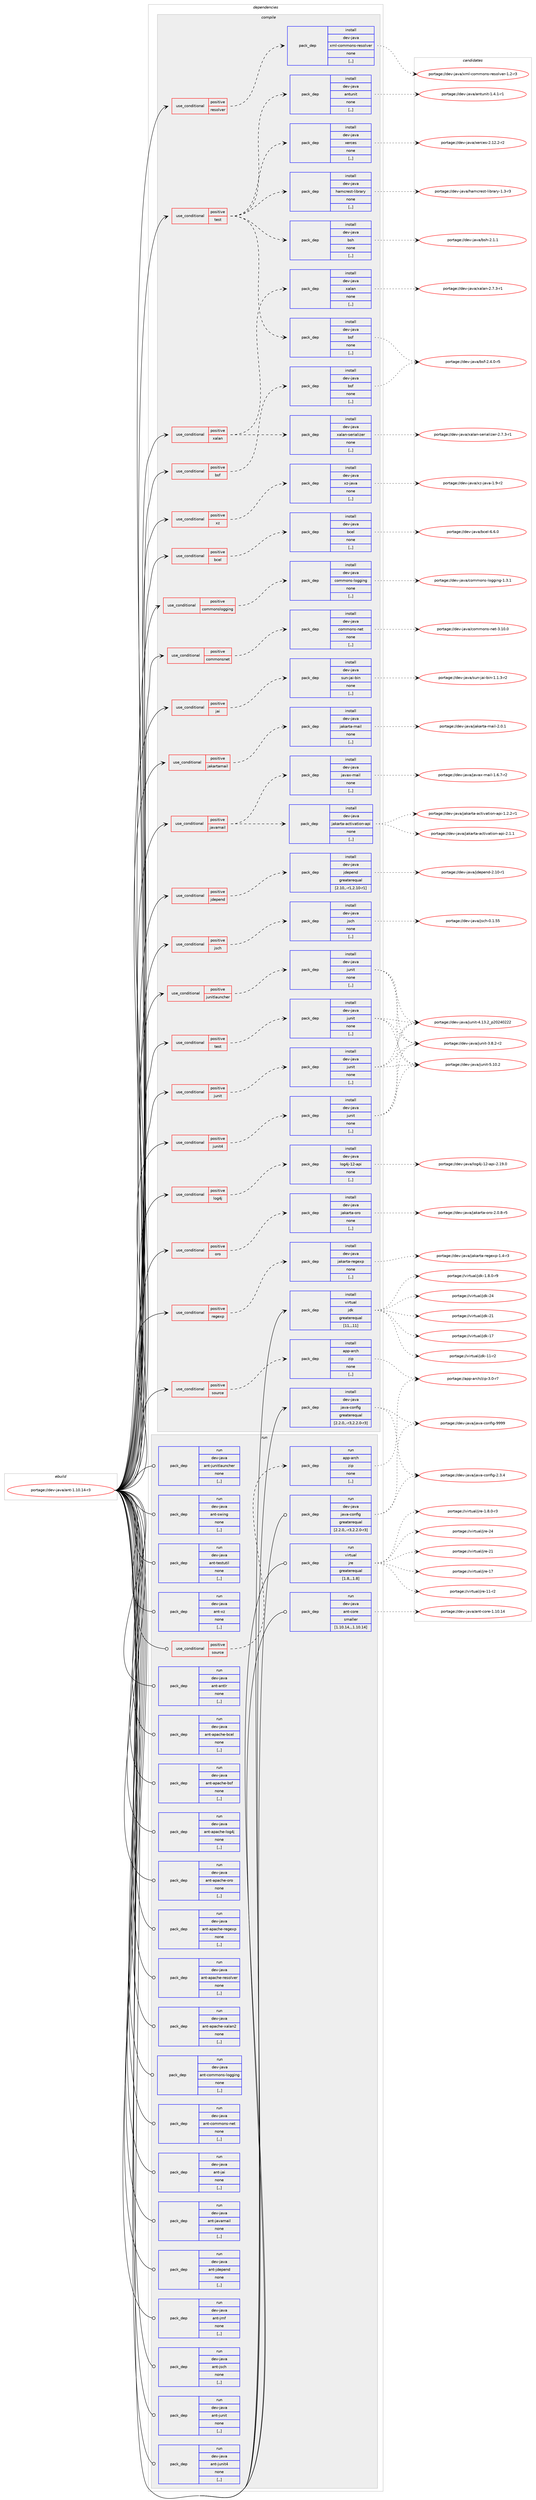 digraph prolog {

# *************
# Graph options
# *************

newrank=true;
concentrate=true;
compound=true;
graph [rankdir=LR,fontname=Helvetica,fontsize=10,ranksep=1.5];#, ranksep=2.5, nodesep=0.2];
edge  [arrowhead=vee];
node  [fontname=Helvetica,fontsize=10];

# **********
# The ebuild
# **********

subgraph cluster_leftcol {
color=gray;
label=<<i>ebuild</i>>;
id [label="portage://dev-java/ant-1.10.14-r3", color=red, width=4, href="../dev-java/ant-1.10.14-r3.svg"];
}

# ****************
# The dependencies
# ****************

subgraph cluster_midcol {
color=gray;
label=<<i>dependencies</i>>;
subgraph cluster_compile {
fillcolor="#eeeeee";
style=filled;
label=<<i>compile</i>>;
subgraph cond21406 {
dependency92514 [label=<<TABLE BORDER="0" CELLBORDER="1" CELLSPACING="0" CELLPADDING="4"><TR><TD ROWSPAN="3" CELLPADDING="10">use_conditional</TD></TR><TR><TD>positive</TD></TR><TR><TD>bcel</TD></TR></TABLE>>, shape=none, color=red];
subgraph pack70053 {
dependency92515 [label=<<TABLE BORDER="0" CELLBORDER="1" CELLSPACING="0" CELLPADDING="4" WIDTH="220"><TR><TD ROWSPAN="6" CELLPADDING="30">pack_dep</TD></TR><TR><TD WIDTH="110">install</TD></TR><TR><TD>dev-java</TD></TR><TR><TD>bcel</TD></TR><TR><TD>none</TD></TR><TR><TD>[,,]</TD></TR></TABLE>>, shape=none, color=blue];
}
dependency92514:e -> dependency92515:w [weight=20,style="dashed",arrowhead="vee"];
}
id:e -> dependency92514:w [weight=20,style="solid",arrowhead="vee"];
subgraph cond21407 {
dependency92516 [label=<<TABLE BORDER="0" CELLBORDER="1" CELLSPACING="0" CELLPADDING="4"><TR><TD ROWSPAN="3" CELLPADDING="10">use_conditional</TD></TR><TR><TD>positive</TD></TR><TR><TD>bsf</TD></TR></TABLE>>, shape=none, color=red];
subgraph pack70054 {
dependency92517 [label=<<TABLE BORDER="0" CELLBORDER="1" CELLSPACING="0" CELLPADDING="4" WIDTH="220"><TR><TD ROWSPAN="6" CELLPADDING="30">pack_dep</TD></TR><TR><TD WIDTH="110">install</TD></TR><TR><TD>dev-java</TD></TR><TR><TD>bsf</TD></TR><TR><TD>none</TD></TR><TR><TD>[,,]</TD></TR></TABLE>>, shape=none, color=blue];
}
dependency92516:e -> dependency92517:w [weight=20,style="dashed",arrowhead="vee"];
}
id:e -> dependency92516:w [weight=20,style="solid",arrowhead="vee"];
subgraph cond21408 {
dependency92518 [label=<<TABLE BORDER="0" CELLBORDER="1" CELLSPACING="0" CELLPADDING="4"><TR><TD ROWSPAN="3" CELLPADDING="10">use_conditional</TD></TR><TR><TD>positive</TD></TR><TR><TD>commonslogging</TD></TR></TABLE>>, shape=none, color=red];
subgraph pack70055 {
dependency92519 [label=<<TABLE BORDER="0" CELLBORDER="1" CELLSPACING="0" CELLPADDING="4" WIDTH="220"><TR><TD ROWSPAN="6" CELLPADDING="30">pack_dep</TD></TR><TR><TD WIDTH="110">install</TD></TR><TR><TD>dev-java</TD></TR><TR><TD>commons-logging</TD></TR><TR><TD>none</TD></TR><TR><TD>[,,]</TD></TR></TABLE>>, shape=none, color=blue];
}
dependency92518:e -> dependency92519:w [weight=20,style="dashed",arrowhead="vee"];
}
id:e -> dependency92518:w [weight=20,style="solid",arrowhead="vee"];
subgraph cond21409 {
dependency92520 [label=<<TABLE BORDER="0" CELLBORDER="1" CELLSPACING="0" CELLPADDING="4"><TR><TD ROWSPAN="3" CELLPADDING="10">use_conditional</TD></TR><TR><TD>positive</TD></TR><TR><TD>commonsnet</TD></TR></TABLE>>, shape=none, color=red];
subgraph pack70056 {
dependency92521 [label=<<TABLE BORDER="0" CELLBORDER="1" CELLSPACING="0" CELLPADDING="4" WIDTH="220"><TR><TD ROWSPAN="6" CELLPADDING="30">pack_dep</TD></TR><TR><TD WIDTH="110">install</TD></TR><TR><TD>dev-java</TD></TR><TR><TD>commons-net</TD></TR><TR><TD>none</TD></TR><TR><TD>[,,]</TD></TR></TABLE>>, shape=none, color=blue];
}
dependency92520:e -> dependency92521:w [weight=20,style="dashed",arrowhead="vee"];
}
id:e -> dependency92520:w [weight=20,style="solid",arrowhead="vee"];
subgraph cond21410 {
dependency92522 [label=<<TABLE BORDER="0" CELLBORDER="1" CELLSPACING="0" CELLPADDING="4"><TR><TD ROWSPAN="3" CELLPADDING="10">use_conditional</TD></TR><TR><TD>positive</TD></TR><TR><TD>jai</TD></TR></TABLE>>, shape=none, color=red];
subgraph pack70057 {
dependency92523 [label=<<TABLE BORDER="0" CELLBORDER="1" CELLSPACING="0" CELLPADDING="4" WIDTH="220"><TR><TD ROWSPAN="6" CELLPADDING="30">pack_dep</TD></TR><TR><TD WIDTH="110">install</TD></TR><TR><TD>dev-java</TD></TR><TR><TD>sun-jai-bin</TD></TR><TR><TD>none</TD></TR><TR><TD>[,,]</TD></TR></TABLE>>, shape=none, color=blue];
}
dependency92522:e -> dependency92523:w [weight=20,style="dashed",arrowhead="vee"];
}
id:e -> dependency92522:w [weight=20,style="solid",arrowhead="vee"];
subgraph cond21411 {
dependency92524 [label=<<TABLE BORDER="0" CELLBORDER="1" CELLSPACING="0" CELLPADDING="4"><TR><TD ROWSPAN="3" CELLPADDING="10">use_conditional</TD></TR><TR><TD>positive</TD></TR><TR><TD>jakartamail</TD></TR></TABLE>>, shape=none, color=red];
subgraph pack70058 {
dependency92525 [label=<<TABLE BORDER="0" CELLBORDER="1" CELLSPACING="0" CELLPADDING="4" WIDTH="220"><TR><TD ROWSPAN="6" CELLPADDING="30">pack_dep</TD></TR><TR><TD WIDTH="110">install</TD></TR><TR><TD>dev-java</TD></TR><TR><TD>jakarta-mail</TD></TR><TR><TD>none</TD></TR><TR><TD>[,,]</TD></TR></TABLE>>, shape=none, color=blue];
}
dependency92524:e -> dependency92525:w [weight=20,style="dashed",arrowhead="vee"];
}
id:e -> dependency92524:w [weight=20,style="solid",arrowhead="vee"];
subgraph cond21412 {
dependency92526 [label=<<TABLE BORDER="0" CELLBORDER="1" CELLSPACING="0" CELLPADDING="4"><TR><TD ROWSPAN="3" CELLPADDING="10">use_conditional</TD></TR><TR><TD>positive</TD></TR><TR><TD>javamail</TD></TR></TABLE>>, shape=none, color=red];
subgraph pack70059 {
dependency92527 [label=<<TABLE BORDER="0" CELLBORDER="1" CELLSPACING="0" CELLPADDING="4" WIDTH="220"><TR><TD ROWSPAN="6" CELLPADDING="30">pack_dep</TD></TR><TR><TD WIDTH="110">install</TD></TR><TR><TD>dev-java</TD></TR><TR><TD>jakarta-activation-api</TD></TR><TR><TD>none</TD></TR><TR><TD>[,,]</TD></TR></TABLE>>, shape=none, color=blue];
}
dependency92526:e -> dependency92527:w [weight=20,style="dashed",arrowhead="vee"];
subgraph pack70060 {
dependency92528 [label=<<TABLE BORDER="0" CELLBORDER="1" CELLSPACING="0" CELLPADDING="4" WIDTH="220"><TR><TD ROWSPAN="6" CELLPADDING="30">pack_dep</TD></TR><TR><TD WIDTH="110">install</TD></TR><TR><TD>dev-java</TD></TR><TR><TD>javax-mail</TD></TR><TR><TD>none</TD></TR><TR><TD>[,,]</TD></TR></TABLE>>, shape=none, color=blue];
}
dependency92526:e -> dependency92528:w [weight=20,style="dashed",arrowhead="vee"];
}
id:e -> dependency92526:w [weight=20,style="solid",arrowhead="vee"];
subgraph cond21413 {
dependency92529 [label=<<TABLE BORDER="0" CELLBORDER="1" CELLSPACING="0" CELLPADDING="4"><TR><TD ROWSPAN="3" CELLPADDING="10">use_conditional</TD></TR><TR><TD>positive</TD></TR><TR><TD>jdepend</TD></TR></TABLE>>, shape=none, color=red];
subgraph pack70061 {
dependency92530 [label=<<TABLE BORDER="0" CELLBORDER="1" CELLSPACING="0" CELLPADDING="4" WIDTH="220"><TR><TD ROWSPAN="6" CELLPADDING="30">pack_dep</TD></TR><TR><TD WIDTH="110">install</TD></TR><TR><TD>dev-java</TD></TR><TR><TD>jdepend</TD></TR><TR><TD>greaterequal</TD></TR><TR><TD>[2.10,,-r1,2.10-r1]</TD></TR></TABLE>>, shape=none, color=blue];
}
dependency92529:e -> dependency92530:w [weight=20,style="dashed",arrowhead="vee"];
}
id:e -> dependency92529:w [weight=20,style="solid",arrowhead="vee"];
subgraph cond21414 {
dependency92531 [label=<<TABLE BORDER="0" CELLBORDER="1" CELLSPACING="0" CELLPADDING="4"><TR><TD ROWSPAN="3" CELLPADDING="10">use_conditional</TD></TR><TR><TD>positive</TD></TR><TR><TD>jsch</TD></TR></TABLE>>, shape=none, color=red];
subgraph pack70062 {
dependency92532 [label=<<TABLE BORDER="0" CELLBORDER="1" CELLSPACING="0" CELLPADDING="4" WIDTH="220"><TR><TD ROWSPAN="6" CELLPADDING="30">pack_dep</TD></TR><TR><TD WIDTH="110">install</TD></TR><TR><TD>dev-java</TD></TR><TR><TD>jsch</TD></TR><TR><TD>none</TD></TR><TR><TD>[,,]</TD></TR></TABLE>>, shape=none, color=blue];
}
dependency92531:e -> dependency92532:w [weight=20,style="dashed",arrowhead="vee"];
}
id:e -> dependency92531:w [weight=20,style="solid",arrowhead="vee"];
subgraph cond21415 {
dependency92533 [label=<<TABLE BORDER="0" CELLBORDER="1" CELLSPACING="0" CELLPADDING="4"><TR><TD ROWSPAN="3" CELLPADDING="10">use_conditional</TD></TR><TR><TD>positive</TD></TR><TR><TD>junit</TD></TR></TABLE>>, shape=none, color=red];
subgraph pack70063 {
dependency92534 [label=<<TABLE BORDER="0" CELLBORDER="1" CELLSPACING="0" CELLPADDING="4" WIDTH="220"><TR><TD ROWSPAN="6" CELLPADDING="30">pack_dep</TD></TR><TR><TD WIDTH="110">install</TD></TR><TR><TD>dev-java</TD></TR><TR><TD>junit</TD></TR><TR><TD>none</TD></TR><TR><TD>[,,]</TD></TR></TABLE>>, shape=none, color=blue];
}
dependency92533:e -> dependency92534:w [weight=20,style="dashed",arrowhead="vee"];
}
id:e -> dependency92533:w [weight=20,style="solid",arrowhead="vee"];
subgraph cond21416 {
dependency92535 [label=<<TABLE BORDER="0" CELLBORDER="1" CELLSPACING="0" CELLPADDING="4"><TR><TD ROWSPAN="3" CELLPADDING="10">use_conditional</TD></TR><TR><TD>positive</TD></TR><TR><TD>junit4</TD></TR></TABLE>>, shape=none, color=red];
subgraph pack70064 {
dependency92536 [label=<<TABLE BORDER="0" CELLBORDER="1" CELLSPACING="0" CELLPADDING="4" WIDTH="220"><TR><TD ROWSPAN="6" CELLPADDING="30">pack_dep</TD></TR><TR><TD WIDTH="110">install</TD></TR><TR><TD>dev-java</TD></TR><TR><TD>junit</TD></TR><TR><TD>none</TD></TR><TR><TD>[,,]</TD></TR></TABLE>>, shape=none, color=blue];
}
dependency92535:e -> dependency92536:w [weight=20,style="dashed",arrowhead="vee"];
}
id:e -> dependency92535:w [weight=20,style="solid",arrowhead="vee"];
subgraph cond21417 {
dependency92537 [label=<<TABLE BORDER="0" CELLBORDER="1" CELLSPACING="0" CELLPADDING="4"><TR><TD ROWSPAN="3" CELLPADDING="10">use_conditional</TD></TR><TR><TD>positive</TD></TR><TR><TD>junitlauncher</TD></TR></TABLE>>, shape=none, color=red];
subgraph pack70065 {
dependency92538 [label=<<TABLE BORDER="0" CELLBORDER="1" CELLSPACING="0" CELLPADDING="4" WIDTH="220"><TR><TD ROWSPAN="6" CELLPADDING="30">pack_dep</TD></TR><TR><TD WIDTH="110">install</TD></TR><TR><TD>dev-java</TD></TR><TR><TD>junit</TD></TR><TR><TD>none</TD></TR><TR><TD>[,,]</TD></TR></TABLE>>, shape=none, color=blue];
}
dependency92537:e -> dependency92538:w [weight=20,style="dashed",arrowhead="vee"];
}
id:e -> dependency92537:w [weight=20,style="solid",arrowhead="vee"];
subgraph cond21418 {
dependency92539 [label=<<TABLE BORDER="0" CELLBORDER="1" CELLSPACING="0" CELLPADDING="4"><TR><TD ROWSPAN="3" CELLPADDING="10">use_conditional</TD></TR><TR><TD>positive</TD></TR><TR><TD>log4j</TD></TR></TABLE>>, shape=none, color=red];
subgraph pack70066 {
dependency92540 [label=<<TABLE BORDER="0" CELLBORDER="1" CELLSPACING="0" CELLPADDING="4" WIDTH="220"><TR><TD ROWSPAN="6" CELLPADDING="30">pack_dep</TD></TR><TR><TD WIDTH="110">install</TD></TR><TR><TD>dev-java</TD></TR><TR><TD>log4j-12-api</TD></TR><TR><TD>none</TD></TR><TR><TD>[,,]</TD></TR></TABLE>>, shape=none, color=blue];
}
dependency92539:e -> dependency92540:w [weight=20,style="dashed",arrowhead="vee"];
}
id:e -> dependency92539:w [weight=20,style="solid",arrowhead="vee"];
subgraph cond21419 {
dependency92541 [label=<<TABLE BORDER="0" CELLBORDER="1" CELLSPACING="0" CELLPADDING="4"><TR><TD ROWSPAN="3" CELLPADDING="10">use_conditional</TD></TR><TR><TD>positive</TD></TR><TR><TD>oro</TD></TR></TABLE>>, shape=none, color=red];
subgraph pack70067 {
dependency92542 [label=<<TABLE BORDER="0" CELLBORDER="1" CELLSPACING="0" CELLPADDING="4" WIDTH="220"><TR><TD ROWSPAN="6" CELLPADDING="30">pack_dep</TD></TR><TR><TD WIDTH="110">install</TD></TR><TR><TD>dev-java</TD></TR><TR><TD>jakarta-oro</TD></TR><TR><TD>none</TD></TR><TR><TD>[,,]</TD></TR></TABLE>>, shape=none, color=blue];
}
dependency92541:e -> dependency92542:w [weight=20,style="dashed",arrowhead="vee"];
}
id:e -> dependency92541:w [weight=20,style="solid",arrowhead="vee"];
subgraph cond21420 {
dependency92543 [label=<<TABLE BORDER="0" CELLBORDER="1" CELLSPACING="0" CELLPADDING="4"><TR><TD ROWSPAN="3" CELLPADDING="10">use_conditional</TD></TR><TR><TD>positive</TD></TR><TR><TD>regexp</TD></TR></TABLE>>, shape=none, color=red];
subgraph pack70068 {
dependency92544 [label=<<TABLE BORDER="0" CELLBORDER="1" CELLSPACING="0" CELLPADDING="4" WIDTH="220"><TR><TD ROWSPAN="6" CELLPADDING="30">pack_dep</TD></TR><TR><TD WIDTH="110">install</TD></TR><TR><TD>dev-java</TD></TR><TR><TD>jakarta-regexp</TD></TR><TR><TD>none</TD></TR><TR><TD>[,,]</TD></TR></TABLE>>, shape=none, color=blue];
}
dependency92543:e -> dependency92544:w [weight=20,style="dashed",arrowhead="vee"];
}
id:e -> dependency92543:w [weight=20,style="solid",arrowhead="vee"];
subgraph cond21421 {
dependency92545 [label=<<TABLE BORDER="0" CELLBORDER="1" CELLSPACING="0" CELLPADDING="4"><TR><TD ROWSPAN="3" CELLPADDING="10">use_conditional</TD></TR><TR><TD>positive</TD></TR><TR><TD>resolver</TD></TR></TABLE>>, shape=none, color=red];
subgraph pack70069 {
dependency92546 [label=<<TABLE BORDER="0" CELLBORDER="1" CELLSPACING="0" CELLPADDING="4" WIDTH="220"><TR><TD ROWSPAN="6" CELLPADDING="30">pack_dep</TD></TR><TR><TD WIDTH="110">install</TD></TR><TR><TD>dev-java</TD></TR><TR><TD>xml-commons-resolver</TD></TR><TR><TD>none</TD></TR><TR><TD>[,,]</TD></TR></TABLE>>, shape=none, color=blue];
}
dependency92545:e -> dependency92546:w [weight=20,style="dashed",arrowhead="vee"];
}
id:e -> dependency92545:w [weight=20,style="solid",arrowhead="vee"];
subgraph cond21422 {
dependency92547 [label=<<TABLE BORDER="0" CELLBORDER="1" CELLSPACING="0" CELLPADDING="4"><TR><TD ROWSPAN="3" CELLPADDING="10">use_conditional</TD></TR><TR><TD>positive</TD></TR><TR><TD>source</TD></TR></TABLE>>, shape=none, color=red];
subgraph pack70070 {
dependency92548 [label=<<TABLE BORDER="0" CELLBORDER="1" CELLSPACING="0" CELLPADDING="4" WIDTH="220"><TR><TD ROWSPAN="6" CELLPADDING="30">pack_dep</TD></TR><TR><TD WIDTH="110">install</TD></TR><TR><TD>app-arch</TD></TR><TR><TD>zip</TD></TR><TR><TD>none</TD></TR><TR><TD>[,,]</TD></TR></TABLE>>, shape=none, color=blue];
}
dependency92547:e -> dependency92548:w [weight=20,style="dashed",arrowhead="vee"];
}
id:e -> dependency92547:w [weight=20,style="solid",arrowhead="vee"];
subgraph cond21423 {
dependency92549 [label=<<TABLE BORDER="0" CELLBORDER="1" CELLSPACING="0" CELLPADDING="4"><TR><TD ROWSPAN="3" CELLPADDING="10">use_conditional</TD></TR><TR><TD>positive</TD></TR><TR><TD>test</TD></TR></TABLE>>, shape=none, color=red];
subgraph pack70071 {
dependency92550 [label=<<TABLE BORDER="0" CELLBORDER="1" CELLSPACING="0" CELLPADDING="4" WIDTH="220"><TR><TD ROWSPAN="6" CELLPADDING="30">pack_dep</TD></TR><TR><TD WIDTH="110">install</TD></TR><TR><TD>dev-java</TD></TR><TR><TD>antunit</TD></TR><TR><TD>none</TD></TR><TR><TD>[,,]</TD></TR></TABLE>>, shape=none, color=blue];
}
dependency92549:e -> dependency92550:w [weight=20,style="dashed",arrowhead="vee"];
subgraph pack70072 {
dependency92551 [label=<<TABLE BORDER="0" CELLBORDER="1" CELLSPACING="0" CELLPADDING="4" WIDTH="220"><TR><TD ROWSPAN="6" CELLPADDING="30">pack_dep</TD></TR><TR><TD WIDTH="110">install</TD></TR><TR><TD>dev-java</TD></TR><TR><TD>bsf</TD></TR><TR><TD>none</TD></TR><TR><TD>[,,]</TD></TR></TABLE>>, shape=none, color=blue];
}
dependency92549:e -> dependency92551:w [weight=20,style="dashed",arrowhead="vee"];
subgraph pack70073 {
dependency92552 [label=<<TABLE BORDER="0" CELLBORDER="1" CELLSPACING="0" CELLPADDING="4" WIDTH="220"><TR><TD ROWSPAN="6" CELLPADDING="30">pack_dep</TD></TR><TR><TD WIDTH="110">install</TD></TR><TR><TD>dev-java</TD></TR><TR><TD>bsh</TD></TR><TR><TD>none</TD></TR><TR><TD>[,,]</TD></TR></TABLE>>, shape=none, color=blue];
}
dependency92549:e -> dependency92552:w [weight=20,style="dashed",arrowhead="vee"];
subgraph pack70074 {
dependency92553 [label=<<TABLE BORDER="0" CELLBORDER="1" CELLSPACING="0" CELLPADDING="4" WIDTH="220"><TR><TD ROWSPAN="6" CELLPADDING="30">pack_dep</TD></TR><TR><TD WIDTH="110">install</TD></TR><TR><TD>dev-java</TD></TR><TR><TD>hamcrest-library</TD></TR><TR><TD>none</TD></TR><TR><TD>[,,]</TD></TR></TABLE>>, shape=none, color=blue];
}
dependency92549:e -> dependency92553:w [weight=20,style="dashed",arrowhead="vee"];
subgraph pack70075 {
dependency92554 [label=<<TABLE BORDER="0" CELLBORDER="1" CELLSPACING="0" CELLPADDING="4" WIDTH="220"><TR><TD ROWSPAN="6" CELLPADDING="30">pack_dep</TD></TR><TR><TD WIDTH="110">install</TD></TR><TR><TD>dev-java</TD></TR><TR><TD>xerces</TD></TR><TR><TD>none</TD></TR><TR><TD>[,,]</TD></TR></TABLE>>, shape=none, color=blue];
}
dependency92549:e -> dependency92554:w [weight=20,style="dashed",arrowhead="vee"];
}
id:e -> dependency92549:w [weight=20,style="solid",arrowhead="vee"];
subgraph cond21424 {
dependency92555 [label=<<TABLE BORDER="0" CELLBORDER="1" CELLSPACING="0" CELLPADDING="4"><TR><TD ROWSPAN="3" CELLPADDING="10">use_conditional</TD></TR><TR><TD>positive</TD></TR><TR><TD>test</TD></TR></TABLE>>, shape=none, color=red];
subgraph pack70076 {
dependency92556 [label=<<TABLE BORDER="0" CELLBORDER="1" CELLSPACING="0" CELLPADDING="4" WIDTH="220"><TR><TD ROWSPAN="6" CELLPADDING="30">pack_dep</TD></TR><TR><TD WIDTH="110">install</TD></TR><TR><TD>dev-java</TD></TR><TR><TD>junit</TD></TR><TR><TD>none</TD></TR><TR><TD>[,,]</TD></TR></TABLE>>, shape=none, color=blue];
}
dependency92555:e -> dependency92556:w [weight=20,style="dashed",arrowhead="vee"];
}
id:e -> dependency92555:w [weight=20,style="solid",arrowhead="vee"];
subgraph cond21425 {
dependency92557 [label=<<TABLE BORDER="0" CELLBORDER="1" CELLSPACING="0" CELLPADDING="4"><TR><TD ROWSPAN="3" CELLPADDING="10">use_conditional</TD></TR><TR><TD>positive</TD></TR><TR><TD>xalan</TD></TR></TABLE>>, shape=none, color=red];
subgraph pack70077 {
dependency92558 [label=<<TABLE BORDER="0" CELLBORDER="1" CELLSPACING="0" CELLPADDING="4" WIDTH="220"><TR><TD ROWSPAN="6" CELLPADDING="30">pack_dep</TD></TR><TR><TD WIDTH="110">install</TD></TR><TR><TD>dev-java</TD></TR><TR><TD>xalan</TD></TR><TR><TD>none</TD></TR><TR><TD>[,,]</TD></TR></TABLE>>, shape=none, color=blue];
}
dependency92557:e -> dependency92558:w [weight=20,style="dashed",arrowhead="vee"];
subgraph pack70078 {
dependency92559 [label=<<TABLE BORDER="0" CELLBORDER="1" CELLSPACING="0" CELLPADDING="4" WIDTH="220"><TR><TD ROWSPAN="6" CELLPADDING="30">pack_dep</TD></TR><TR><TD WIDTH="110">install</TD></TR><TR><TD>dev-java</TD></TR><TR><TD>xalan-serializer</TD></TR><TR><TD>none</TD></TR><TR><TD>[,,]</TD></TR></TABLE>>, shape=none, color=blue];
}
dependency92557:e -> dependency92559:w [weight=20,style="dashed",arrowhead="vee"];
}
id:e -> dependency92557:w [weight=20,style="solid",arrowhead="vee"];
subgraph cond21426 {
dependency92560 [label=<<TABLE BORDER="0" CELLBORDER="1" CELLSPACING="0" CELLPADDING="4"><TR><TD ROWSPAN="3" CELLPADDING="10">use_conditional</TD></TR><TR><TD>positive</TD></TR><TR><TD>xz</TD></TR></TABLE>>, shape=none, color=red];
subgraph pack70079 {
dependency92561 [label=<<TABLE BORDER="0" CELLBORDER="1" CELLSPACING="0" CELLPADDING="4" WIDTH="220"><TR><TD ROWSPAN="6" CELLPADDING="30">pack_dep</TD></TR><TR><TD WIDTH="110">install</TD></TR><TR><TD>dev-java</TD></TR><TR><TD>xz-java</TD></TR><TR><TD>none</TD></TR><TR><TD>[,,]</TD></TR></TABLE>>, shape=none, color=blue];
}
dependency92560:e -> dependency92561:w [weight=20,style="dashed",arrowhead="vee"];
}
id:e -> dependency92560:w [weight=20,style="solid",arrowhead="vee"];
subgraph pack70080 {
dependency92562 [label=<<TABLE BORDER="0" CELLBORDER="1" CELLSPACING="0" CELLPADDING="4" WIDTH="220"><TR><TD ROWSPAN="6" CELLPADDING="30">pack_dep</TD></TR><TR><TD WIDTH="110">install</TD></TR><TR><TD>dev-java</TD></TR><TR><TD>java-config</TD></TR><TR><TD>greaterequal</TD></TR><TR><TD>[2.2.0,,-r3,2.2.0-r3]</TD></TR></TABLE>>, shape=none, color=blue];
}
id:e -> dependency92562:w [weight=20,style="solid",arrowhead="vee"];
subgraph pack70081 {
dependency92563 [label=<<TABLE BORDER="0" CELLBORDER="1" CELLSPACING="0" CELLPADDING="4" WIDTH="220"><TR><TD ROWSPAN="6" CELLPADDING="30">pack_dep</TD></TR><TR><TD WIDTH="110">install</TD></TR><TR><TD>virtual</TD></TR><TR><TD>jdk</TD></TR><TR><TD>greaterequal</TD></TR><TR><TD>[11,,,11]</TD></TR></TABLE>>, shape=none, color=blue];
}
id:e -> dependency92563:w [weight=20,style="solid",arrowhead="vee"];
}
subgraph cluster_compileandrun {
fillcolor="#eeeeee";
style=filled;
label=<<i>compile and run</i>>;
}
subgraph cluster_run {
fillcolor="#eeeeee";
style=filled;
label=<<i>run</i>>;
subgraph cond21427 {
dependency92564 [label=<<TABLE BORDER="0" CELLBORDER="1" CELLSPACING="0" CELLPADDING="4"><TR><TD ROWSPAN="3" CELLPADDING="10">use_conditional</TD></TR><TR><TD>positive</TD></TR><TR><TD>source</TD></TR></TABLE>>, shape=none, color=red];
subgraph pack70082 {
dependency92565 [label=<<TABLE BORDER="0" CELLBORDER="1" CELLSPACING="0" CELLPADDING="4" WIDTH="220"><TR><TD ROWSPAN="6" CELLPADDING="30">pack_dep</TD></TR><TR><TD WIDTH="110">run</TD></TR><TR><TD>app-arch</TD></TR><TR><TD>zip</TD></TR><TR><TD>none</TD></TR><TR><TD>[,,]</TD></TR></TABLE>>, shape=none, color=blue];
}
dependency92564:e -> dependency92565:w [weight=20,style="dashed",arrowhead="vee"];
}
id:e -> dependency92564:w [weight=20,style="solid",arrowhead="odot"];
subgraph pack70083 {
dependency92566 [label=<<TABLE BORDER="0" CELLBORDER="1" CELLSPACING="0" CELLPADDING="4" WIDTH="220"><TR><TD ROWSPAN="6" CELLPADDING="30">pack_dep</TD></TR><TR><TD WIDTH="110">run</TD></TR><TR><TD>dev-java</TD></TR><TR><TD>java-config</TD></TR><TR><TD>greaterequal</TD></TR><TR><TD>[2.2.0,,-r3,2.2.0-r3]</TD></TR></TABLE>>, shape=none, color=blue];
}
id:e -> dependency92566:w [weight=20,style="solid",arrowhead="odot"];
subgraph pack70084 {
dependency92567 [label=<<TABLE BORDER="0" CELLBORDER="1" CELLSPACING="0" CELLPADDING="4" WIDTH="220"><TR><TD ROWSPAN="6" CELLPADDING="30">pack_dep</TD></TR><TR><TD WIDTH="110">run</TD></TR><TR><TD>virtual</TD></TR><TR><TD>jre</TD></TR><TR><TD>greaterequal</TD></TR><TR><TD>[1.8,,,1.8]</TD></TR></TABLE>>, shape=none, color=blue];
}
id:e -> dependency92567:w [weight=20,style="solid",arrowhead="odot"];
subgraph pack70085 {
dependency92568 [label=<<TABLE BORDER="0" CELLBORDER="1" CELLSPACING="0" CELLPADDING="4" WIDTH="220"><TR><TD ROWSPAN="6" CELLPADDING="30">pack_dep</TD></TR><TR><TD WIDTH="110">run</TD></TR><TR><TD>dev-java</TD></TR><TR><TD>ant-antlr</TD></TR><TR><TD>none</TD></TR><TR><TD>[,,]</TD></TR></TABLE>>, shape=none, color=blue];
}
id:e -> dependency92568:w [weight=20,style="solid",arrowhead="odot"];
subgraph pack70086 {
dependency92569 [label=<<TABLE BORDER="0" CELLBORDER="1" CELLSPACING="0" CELLPADDING="4" WIDTH="220"><TR><TD ROWSPAN="6" CELLPADDING="30">pack_dep</TD></TR><TR><TD WIDTH="110">run</TD></TR><TR><TD>dev-java</TD></TR><TR><TD>ant-apache-bcel</TD></TR><TR><TD>none</TD></TR><TR><TD>[,,]</TD></TR></TABLE>>, shape=none, color=blue];
}
id:e -> dependency92569:w [weight=20,style="solid",arrowhead="odot"];
subgraph pack70087 {
dependency92570 [label=<<TABLE BORDER="0" CELLBORDER="1" CELLSPACING="0" CELLPADDING="4" WIDTH="220"><TR><TD ROWSPAN="6" CELLPADDING="30">pack_dep</TD></TR><TR><TD WIDTH="110">run</TD></TR><TR><TD>dev-java</TD></TR><TR><TD>ant-apache-bsf</TD></TR><TR><TD>none</TD></TR><TR><TD>[,,]</TD></TR></TABLE>>, shape=none, color=blue];
}
id:e -> dependency92570:w [weight=20,style="solid",arrowhead="odot"];
subgraph pack70088 {
dependency92571 [label=<<TABLE BORDER="0" CELLBORDER="1" CELLSPACING="0" CELLPADDING="4" WIDTH="220"><TR><TD ROWSPAN="6" CELLPADDING="30">pack_dep</TD></TR><TR><TD WIDTH="110">run</TD></TR><TR><TD>dev-java</TD></TR><TR><TD>ant-apache-log4j</TD></TR><TR><TD>none</TD></TR><TR><TD>[,,]</TD></TR></TABLE>>, shape=none, color=blue];
}
id:e -> dependency92571:w [weight=20,style="solid",arrowhead="odot"];
subgraph pack70089 {
dependency92572 [label=<<TABLE BORDER="0" CELLBORDER="1" CELLSPACING="0" CELLPADDING="4" WIDTH="220"><TR><TD ROWSPAN="6" CELLPADDING="30">pack_dep</TD></TR><TR><TD WIDTH="110">run</TD></TR><TR><TD>dev-java</TD></TR><TR><TD>ant-apache-oro</TD></TR><TR><TD>none</TD></TR><TR><TD>[,,]</TD></TR></TABLE>>, shape=none, color=blue];
}
id:e -> dependency92572:w [weight=20,style="solid",arrowhead="odot"];
subgraph pack70090 {
dependency92573 [label=<<TABLE BORDER="0" CELLBORDER="1" CELLSPACING="0" CELLPADDING="4" WIDTH="220"><TR><TD ROWSPAN="6" CELLPADDING="30">pack_dep</TD></TR><TR><TD WIDTH="110">run</TD></TR><TR><TD>dev-java</TD></TR><TR><TD>ant-apache-regexp</TD></TR><TR><TD>none</TD></TR><TR><TD>[,,]</TD></TR></TABLE>>, shape=none, color=blue];
}
id:e -> dependency92573:w [weight=20,style="solid",arrowhead="odot"];
subgraph pack70091 {
dependency92574 [label=<<TABLE BORDER="0" CELLBORDER="1" CELLSPACING="0" CELLPADDING="4" WIDTH="220"><TR><TD ROWSPAN="6" CELLPADDING="30">pack_dep</TD></TR><TR><TD WIDTH="110">run</TD></TR><TR><TD>dev-java</TD></TR><TR><TD>ant-apache-resolver</TD></TR><TR><TD>none</TD></TR><TR><TD>[,,]</TD></TR></TABLE>>, shape=none, color=blue];
}
id:e -> dependency92574:w [weight=20,style="solid",arrowhead="odot"];
subgraph pack70092 {
dependency92575 [label=<<TABLE BORDER="0" CELLBORDER="1" CELLSPACING="0" CELLPADDING="4" WIDTH="220"><TR><TD ROWSPAN="6" CELLPADDING="30">pack_dep</TD></TR><TR><TD WIDTH="110">run</TD></TR><TR><TD>dev-java</TD></TR><TR><TD>ant-apache-xalan2</TD></TR><TR><TD>none</TD></TR><TR><TD>[,,]</TD></TR></TABLE>>, shape=none, color=blue];
}
id:e -> dependency92575:w [weight=20,style="solid",arrowhead="odot"];
subgraph pack70093 {
dependency92576 [label=<<TABLE BORDER="0" CELLBORDER="1" CELLSPACING="0" CELLPADDING="4" WIDTH="220"><TR><TD ROWSPAN="6" CELLPADDING="30">pack_dep</TD></TR><TR><TD WIDTH="110">run</TD></TR><TR><TD>dev-java</TD></TR><TR><TD>ant-commons-logging</TD></TR><TR><TD>none</TD></TR><TR><TD>[,,]</TD></TR></TABLE>>, shape=none, color=blue];
}
id:e -> dependency92576:w [weight=20,style="solid",arrowhead="odot"];
subgraph pack70094 {
dependency92577 [label=<<TABLE BORDER="0" CELLBORDER="1" CELLSPACING="0" CELLPADDING="4" WIDTH="220"><TR><TD ROWSPAN="6" CELLPADDING="30">pack_dep</TD></TR><TR><TD WIDTH="110">run</TD></TR><TR><TD>dev-java</TD></TR><TR><TD>ant-commons-net</TD></TR><TR><TD>none</TD></TR><TR><TD>[,,]</TD></TR></TABLE>>, shape=none, color=blue];
}
id:e -> dependency92577:w [weight=20,style="solid",arrowhead="odot"];
subgraph pack70095 {
dependency92578 [label=<<TABLE BORDER="0" CELLBORDER="1" CELLSPACING="0" CELLPADDING="4" WIDTH="220"><TR><TD ROWSPAN="6" CELLPADDING="30">pack_dep</TD></TR><TR><TD WIDTH="110">run</TD></TR><TR><TD>dev-java</TD></TR><TR><TD>ant-core</TD></TR><TR><TD>smaller</TD></TR><TR><TD>[1.10.14,,,1.10.14]</TD></TR></TABLE>>, shape=none, color=blue];
}
id:e -> dependency92578:w [weight=20,style="solid",arrowhead="odot"];
subgraph pack70096 {
dependency92579 [label=<<TABLE BORDER="0" CELLBORDER="1" CELLSPACING="0" CELLPADDING="4" WIDTH="220"><TR><TD ROWSPAN="6" CELLPADDING="30">pack_dep</TD></TR><TR><TD WIDTH="110">run</TD></TR><TR><TD>dev-java</TD></TR><TR><TD>ant-jai</TD></TR><TR><TD>none</TD></TR><TR><TD>[,,]</TD></TR></TABLE>>, shape=none, color=blue];
}
id:e -> dependency92579:w [weight=20,style="solid",arrowhead="odot"];
subgraph pack70097 {
dependency92580 [label=<<TABLE BORDER="0" CELLBORDER="1" CELLSPACING="0" CELLPADDING="4" WIDTH="220"><TR><TD ROWSPAN="6" CELLPADDING="30">pack_dep</TD></TR><TR><TD WIDTH="110">run</TD></TR><TR><TD>dev-java</TD></TR><TR><TD>ant-javamail</TD></TR><TR><TD>none</TD></TR><TR><TD>[,,]</TD></TR></TABLE>>, shape=none, color=blue];
}
id:e -> dependency92580:w [weight=20,style="solid",arrowhead="odot"];
subgraph pack70098 {
dependency92581 [label=<<TABLE BORDER="0" CELLBORDER="1" CELLSPACING="0" CELLPADDING="4" WIDTH="220"><TR><TD ROWSPAN="6" CELLPADDING="30">pack_dep</TD></TR><TR><TD WIDTH="110">run</TD></TR><TR><TD>dev-java</TD></TR><TR><TD>ant-jdepend</TD></TR><TR><TD>none</TD></TR><TR><TD>[,,]</TD></TR></TABLE>>, shape=none, color=blue];
}
id:e -> dependency92581:w [weight=20,style="solid",arrowhead="odot"];
subgraph pack70099 {
dependency92582 [label=<<TABLE BORDER="0" CELLBORDER="1" CELLSPACING="0" CELLPADDING="4" WIDTH="220"><TR><TD ROWSPAN="6" CELLPADDING="30">pack_dep</TD></TR><TR><TD WIDTH="110">run</TD></TR><TR><TD>dev-java</TD></TR><TR><TD>ant-jmf</TD></TR><TR><TD>none</TD></TR><TR><TD>[,,]</TD></TR></TABLE>>, shape=none, color=blue];
}
id:e -> dependency92582:w [weight=20,style="solid",arrowhead="odot"];
subgraph pack70100 {
dependency92583 [label=<<TABLE BORDER="0" CELLBORDER="1" CELLSPACING="0" CELLPADDING="4" WIDTH="220"><TR><TD ROWSPAN="6" CELLPADDING="30">pack_dep</TD></TR><TR><TD WIDTH="110">run</TD></TR><TR><TD>dev-java</TD></TR><TR><TD>ant-jsch</TD></TR><TR><TD>none</TD></TR><TR><TD>[,,]</TD></TR></TABLE>>, shape=none, color=blue];
}
id:e -> dependency92583:w [weight=20,style="solid",arrowhead="odot"];
subgraph pack70101 {
dependency92584 [label=<<TABLE BORDER="0" CELLBORDER="1" CELLSPACING="0" CELLPADDING="4" WIDTH="220"><TR><TD ROWSPAN="6" CELLPADDING="30">pack_dep</TD></TR><TR><TD WIDTH="110">run</TD></TR><TR><TD>dev-java</TD></TR><TR><TD>ant-junit</TD></TR><TR><TD>none</TD></TR><TR><TD>[,,]</TD></TR></TABLE>>, shape=none, color=blue];
}
id:e -> dependency92584:w [weight=20,style="solid",arrowhead="odot"];
subgraph pack70102 {
dependency92585 [label=<<TABLE BORDER="0" CELLBORDER="1" CELLSPACING="0" CELLPADDING="4" WIDTH="220"><TR><TD ROWSPAN="6" CELLPADDING="30">pack_dep</TD></TR><TR><TD WIDTH="110">run</TD></TR><TR><TD>dev-java</TD></TR><TR><TD>ant-junit4</TD></TR><TR><TD>none</TD></TR><TR><TD>[,,]</TD></TR></TABLE>>, shape=none, color=blue];
}
id:e -> dependency92585:w [weight=20,style="solid",arrowhead="odot"];
subgraph pack70103 {
dependency92586 [label=<<TABLE BORDER="0" CELLBORDER="1" CELLSPACING="0" CELLPADDING="4" WIDTH="220"><TR><TD ROWSPAN="6" CELLPADDING="30">pack_dep</TD></TR><TR><TD WIDTH="110">run</TD></TR><TR><TD>dev-java</TD></TR><TR><TD>ant-junitlauncher</TD></TR><TR><TD>none</TD></TR><TR><TD>[,,]</TD></TR></TABLE>>, shape=none, color=blue];
}
id:e -> dependency92586:w [weight=20,style="solid",arrowhead="odot"];
subgraph pack70104 {
dependency92587 [label=<<TABLE BORDER="0" CELLBORDER="1" CELLSPACING="0" CELLPADDING="4" WIDTH="220"><TR><TD ROWSPAN="6" CELLPADDING="30">pack_dep</TD></TR><TR><TD WIDTH="110">run</TD></TR><TR><TD>dev-java</TD></TR><TR><TD>ant-swing</TD></TR><TR><TD>none</TD></TR><TR><TD>[,,]</TD></TR></TABLE>>, shape=none, color=blue];
}
id:e -> dependency92587:w [weight=20,style="solid",arrowhead="odot"];
subgraph pack70105 {
dependency92588 [label=<<TABLE BORDER="0" CELLBORDER="1" CELLSPACING="0" CELLPADDING="4" WIDTH="220"><TR><TD ROWSPAN="6" CELLPADDING="30">pack_dep</TD></TR><TR><TD WIDTH="110">run</TD></TR><TR><TD>dev-java</TD></TR><TR><TD>ant-testutil</TD></TR><TR><TD>none</TD></TR><TR><TD>[,,]</TD></TR></TABLE>>, shape=none, color=blue];
}
id:e -> dependency92588:w [weight=20,style="solid",arrowhead="odot"];
subgraph pack70106 {
dependency92589 [label=<<TABLE BORDER="0" CELLBORDER="1" CELLSPACING="0" CELLPADDING="4" WIDTH="220"><TR><TD ROWSPAN="6" CELLPADDING="30">pack_dep</TD></TR><TR><TD WIDTH="110">run</TD></TR><TR><TD>dev-java</TD></TR><TR><TD>ant-xz</TD></TR><TR><TD>none</TD></TR><TR><TD>[,,]</TD></TR></TABLE>>, shape=none, color=blue];
}
id:e -> dependency92589:w [weight=20,style="solid",arrowhead="odot"];
}
}

# **************
# The candidates
# **************

subgraph cluster_choices {
rank=same;
color=gray;
label=<<i>candidates</i>>;

subgraph choice70053 {
color=black;
nodesep=1;
choice100101118451069711897479899101108455446544648 [label="portage://dev-java/bcel-6.6.0", color=red, width=4,href="../dev-java/bcel-6.6.0.svg"];
dependency92515:e -> choice100101118451069711897479899101108455446544648:w [style=dotted,weight="100"];
}
subgraph choice70054 {
color=black;
nodesep=1;
choice10010111845106971189747981151024550465246484511453 [label="portage://dev-java/bsf-2.4.0-r5", color=red, width=4,href="../dev-java/bsf-2.4.0-r5.svg"];
dependency92517:e -> choice10010111845106971189747981151024550465246484511453:w [style=dotted,weight="100"];
}
subgraph choice70055 {
color=black;
nodesep=1;
choice100101118451069711897479911110910911111011545108111103103105110103454946514649 [label="portage://dev-java/commons-logging-1.3.1", color=red, width=4,href="../dev-java/commons-logging-1.3.1.svg"];
dependency92519:e -> choice100101118451069711897479911110910911111011545108111103103105110103454946514649:w [style=dotted,weight="100"];
}
subgraph choice70056 {
color=black;
nodesep=1;
choice10010111845106971189747991111091091111101154511010111645514649484648 [label="portage://dev-java/commons-net-3.10.0", color=red, width=4,href="../dev-java/commons-net-3.10.0.svg"];
dependency92521:e -> choice10010111845106971189747991111091091111101154511010111645514649484648:w [style=dotted,weight="100"];
}
subgraph choice70057 {
color=black;
nodesep=1;
choice10010111845106971189747115117110451069710545981051104549464946514511450 [label="portage://dev-java/sun-jai-bin-1.1.3-r2", color=red, width=4,href="../dev-java/sun-jai-bin-1.1.3-r2.svg"];
dependency92523:e -> choice10010111845106971189747115117110451069710545981051104549464946514511450:w [style=dotted,weight="100"];
}
subgraph choice70058 {
color=black;
nodesep=1;
choice100101118451069711897471069710797114116974510997105108455046484649 [label="portage://dev-java/jakarta-mail-2.0.1", color=red, width=4,href="../dev-java/jakarta-mail-2.0.1.svg"];
dependency92525:e -> choice100101118451069711897471069710797114116974510997105108455046484649:w [style=dotted,weight="100"];
}
subgraph choice70059 {
color=black;
nodesep=1;
choice10010111845106971189747106971079711411697459799116105118971161051111104597112105455046494649 [label="portage://dev-java/jakarta-activation-api-2.1.1", color=red, width=4,href="../dev-java/jakarta-activation-api-2.1.1.svg"];
choice100101118451069711897471069710797114116974597991161051189711610511111045971121054549465046504511449 [label="portage://dev-java/jakarta-activation-api-1.2.2-r1", color=red, width=4,href="../dev-java/jakarta-activation-api-1.2.2-r1.svg"];
dependency92527:e -> choice10010111845106971189747106971079711411697459799116105118971161051111104597112105455046494649:w [style=dotted,weight="100"];
dependency92527:e -> choice100101118451069711897471069710797114116974597991161051189711610511111045971121054549465046504511449:w [style=dotted,weight="100"];
}
subgraph choice70060 {
color=black;
nodesep=1;
choice10010111845106971189747106971189712045109971051084549465446554511450 [label="portage://dev-java/javax-mail-1.6.7-r2", color=red, width=4,href="../dev-java/javax-mail-1.6.7-r2.svg"];
dependency92528:e -> choice10010111845106971189747106971189712045109971051084549465446554511450:w [style=dotted,weight="100"];
}
subgraph choice70061 {
color=black;
nodesep=1;
choice1001011184510697118974710610010111210111010045504649484511449 [label="portage://dev-java/jdepend-2.10-r1", color=red, width=4,href="../dev-java/jdepend-2.10-r1.svg"];
dependency92530:e -> choice1001011184510697118974710610010111210111010045504649484511449:w [style=dotted,weight="100"];
}
subgraph choice70062 {
color=black;
nodesep=1;
choice100101118451069711897471061159910445484649465353 [label="portage://dev-java/jsch-0.1.55", color=red, width=4,href="../dev-java/jsch-0.1.55.svg"];
dependency92532:e -> choice100101118451069711897471061159910445484649465353:w [style=dotted,weight="100"];
}
subgraph choice70063 {
color=black;
nodesep=1;
choice1001011184510697118974710611711010511645534649484650 [label="portage://dev-java/junit-5.10.2", color=red, width=4,href="../dev-java/junit-5.10.2.svg"];
choice1001011184510697118974710611711010511645524649514650951125048505248505050 [label="portage://dev-java/junit-4.13.2_p20240222", color=red, width=4,href="../dev-java/junit-4.13.2_p20240222.svg"];
choice100101118451069711897471061171101051164551465646504511450 [label="portage://dev-java/junit-3.8.2-r2", color=red, width=4,href="../dev-java/junit-3.8.2-r2.svg"];
dependency92534:e -> choice1001011184510697118974710611711010511645534649484650:w [style=dotted,weight="100"];
dependency92534:e -> choice1001011184510697118974710611711010511645524649514650951125048505248505050:w [style=dotted,weight="100"];
dependency92534:e -> choice100101118451069711897471061171101051164551465646504511450:w [style=dotted,weight="100"];
}
subgraph choice70064 {
color=black;
nodesep=1;
choice1001011184510697118974710611711010511645534649484650 [label="portage://dev-java/junit-5.10.2", color=red, width=4,href="../dev-java/junit-5.10.2.svg"];
choice1001011184510697118974710611711010511645524649514650951125048505248505050 [label="portage://dev-java/junit-4.13.2_p20240222", color=red, width=4,href="../dev-java/junit-4.13.2_p20240222.svg"];
choice100101118451069711897471061171101051164551465646504511450 [label="portage://dev-java/junit-3.8.2-r2", color=red, width=4,href="../dev-java/junit-3.8.2-r2.svg"];
dependency92536:e -> choice1001011184510697118974710611711010511645534649484650:w [style=dotted,weight="100"];
dependency92536:e -> choice1001011184510697118974710611711010511645524649514650951125048505248505050:w [style=dotted,weight="100"];
dependency92536:e -> choice100101118451069711897471061171101051164551465646504511450:w [style=dotted,weight="100"];
}
subgraph choice70065 {
color=black;
nodesep=1;
choice1001011184510697118974710611711010511645534649484650 [label="portage://dev-java/junit-5.10.2", color=red, width=4,href="../dev-java/junit-5.10.2.svg"];
choice1001011184510697118974710611711010511645524649514650951125048505248505050 [label="portage://dev-java/junit-4.13.2_p20240222", color=red, width=4,href="../dev-java/junit-4.13.2_p20240222.svg"];
choice100101118451069711897471061171101051164551465646504511450 [label="portage://dev-java/junit-3.8.2-r2", color=red, width=4,href="../dev-java/junit-3.8.2-r2.svg"];
dependency92538:e -> choice1001011184510697118974710611711010511645534649484650:w [style=dotted,weight="100"];
dependency92538:e -> choice1001011184510697118974710611711010511645524649514650951125048505248505050:w [style=dotted,weight="100"];
dependency92538:e -> choice100101118451069711897471061171101051164551465646504511450:w [style=dotted,weight="100"];
}
subgraph choice70066 {
color=black;
nodesep=1;
choice1001011184510697118974710811110352106454950459711210545504649574648 [label="portage://dev-java/log4j-12-api-2.19.0", color=red, width=4,href="../dev-java/log4j-12-api-2.19.0.svg"];
dependency92540:e -> choice1001011184510697118974710811110352106454950459711210545504649574648:w [style=dotted,weight="100"];
}
subgraph choice70067 {
color=black;
nodesep=1;
choice10010111845106971189747106971079711411697451111141114550464846564511453 [label="portage://dev-java/jakarta-oro-2.0.8-r5", color=red, width=4,href="../dev-java/jakarta-oro-2.0.8-r5.svg"];
dependency92542:e -> choice10010111845106971189747106971079711411697451111141114550464846564511453:w [style=dotted,weight="100"];
}
subgraph choice70068 {
color=black;
nodesep=1;
choice1001011184510697118974710697107971141169745114101103101120112454946524511451 [label="portage://dev-java/jakarta-regexp-1.4-r3", color=red, width=4,href="../dev-java/jakarta-regexp-1.4-r3.svg"];
dependency92544:e -> choice1001011184510697118974710697107971141169745114101103101120112454946524511451:w [style=dotted,weight="100"];
}
subgraph choice70069 {
color=black;
nodesep=1;
choice10010111845106971189747120109108459911110910911111011545114101115111108118101114454946504511451 [label="portage://dev-java/xml-commons-resolver-1.2-r3", color=red, width=4,href="../dev-java/xml-commons-resolver-1.2-r3.svg"];
dependency92546:e -> choice10010111845106971189747120109108459911110910911111011545114101115111108118101114454946504511451:w [style=dotted,weight="100"];
}
subgraph choice70070 {
color=black;
nodesep=1;
choice9711211245971149910447122105112455146484511455 [label="portage://app-arch/zip-3.0-r7", color=red, width=4,href="../app-arch/zip-3.0-r7.svg"];
dependency92548:e -> choice9711211245971149910447122105112455146484511455:w [style=dotted,weight="100"];
}
subgraph choice70071 {
color=black;
nodesep=1;
choice10010111845106971189747971101161171101051164549465246494511449 [label="portage://dev-java/antunit-1.4.1-r1", color=red, width=4,href="../dev-java/antunit-1.4.1-r1.svg"];
dependency92550:e -> choice10010111845106971189747971101161171101051164549465246494511449:w [style=dotted,weight="100"];
}
subgraph choice70072 {
color=black;
nodesep=1;
choice10010111845106971189747981151024550465246484511453 [label="portage://dev-java/bsf-2.4.0-r5", color=red, width=4,href="../dev-java/bsf-2.4.0-r5.svg"];
dependency92551:e -> choice10010111845106971189747981151024550465246484511453:w [style=dotted,weight="100"];
}
subgraph choice70073 {
color=black;
nodesep=1;
choice1001011184510697118974798115104455046494649 [label="portage://dev-java/bsh-2.1.1", color=red, width=4,href="../dev-java/bsh-2.1.1.svg"];
dependency92552:e -> choice1001011184510697118974798115104455046494649:w [style=dotted,weight="100"];
}
subgraph choice70074 {
color=black;
nodesep=1;
choice100101118451069711897471049710999114101115116451081059811497114121454946514511451 [label="portage://dev-java/hamcrest-library-1.3-r3", color=red, width=4,href="../dev-java/hamcrest-library-1.3-r3.svg"];
dependency92553:e -> choice100101118451069711897471049710999114101115116451081059811497114121454946514511451:w [style=dotted,weight="100"];
}
subgraph choice70075 {
color=black;
nodesep=1;
choice1001011184510697118974712010111499101115455046495046504511450 [label="portage://dev-java/xerces-2.12.2-r2", color=red, width=4,href="../dev-java/xerces-2.12.2-r2.svg"];
dependency92554:e -> choice1001011184510697118974712010111499101115455046495046504511450:w [style=dotted,weight="100"];
}
subgraph choice70076 {
color=black;
nodesep=1;
choice1001011184510697118974710611711010511645534649484650 [label="portage://dev-java/junit-5.10.2", color=red, width=4,href="../dev-java/junit-5.10.2.svg"];
choice1001011184510697118974710611711010511645524649514650951125048505248505050 [label="portage://dev-java/junit-4.13.2_p20240222", color=red, width=4,href="../dev-java/junit-4.13.2_p20240222.svg"];
choice100101118451069711897471061171101051164551465646504511450 [label="portage://dev-java/junit-3.8.2-r2", color=red, width=4,href="../dev-java/junit-3.8.2-r2.svg"];
dependency92556:e -> choice1001011184510697118974710611711010511645534649484650:w [style=dotted,weight="100"];
dependency92556:e -> choice1001011184510697118974710611711010511645524649514650951125048505248505050:w [style=dotted,weight="100"];
dependency92556:e -> choice100101118451069711897471061171101051164551465646504511450:w [style=dotted,weight="100"];
}
subgraph choice70077 {
color=black;
nodesep=1;
choice1001011184510697118974712097108971104550465546514511449 [label="portage://dev-java/xalan-2.7.3-r1", color=red, width=4,href="../dev-java/xalan-2.7.3-r1.svg"];
dependency92558:e -> choice1001011184510697118974712097108971104550465546514511449:w [style=dotted,weight="100"];
}
subgraph choice70078 {
color=black;
nodesep=1;
choice10010111845106971189747120971089711045115101114105971081051221011144550465546514511449 [label="portage://dev-java/xalan-serializer-2.7.3-r1", color=red, width=4,href="../dev-java/xalan-serializer-2.7.3-r1.svg"];
dependency92559:e -> choice10010111845106971189747120971089711045115101114105971081051221011144550465546514511449:w [style=dotted,weight="100"];
}
subgraph choice70079 {
color=black;
nodesep=1;
choice10010111845106971189747120122451069711897454946574511450 [label="portage://dev-java/xz-java-1.9-r2", color=red, width=4,href="../dev-java/xz-java-1.9-r2.svg"];
dependency92561:e -> choice10010111845106971189747120122451069711897454946574511450:w [style=dotted,weight="100"];
}
subgraph choice70080 {
color=black;
nodesep=1;
choice10010111845106971189747106971189745991111101021051034557575757 [label="portage://dev-java/java-config-9999", color=red, width=4,href="../dev-java/java-config-9999.svg"];
choice1001011184510697118974710697118974599111110102105103455046514652 [label="portage://dev-java/java-config-2.3.4", color=red, width=4,href="../dev-java/java-config-2.3.4.svg"];
dependency92562:e -> choice10010111845106971189747106971189745991111101021051034557575757:w [style=dotted,weight="100"];
dependency92562:e -> choice1001011184510697118974710697118974599111110102105103455046514652:w [style=dotted,weight="100"];
}
subgraph choice70081 {
color=black;
nodesep=1;
choice1181051141161179710847106100107455052 [label="portage://virtual/jdk-24", color=red, width=4,href="../virtual/jdk-24.svg"];
choice1181051141161179710847106100107455049 [label="portage://virtual/jdk-21", color=red, width=4,href="../virtual/jdk-21.svg"];
choice1181051141161179710847106100107454955 [label="portage://virtual/jdk-17", color=red, width=4,href="../virtual/jdk-17.svg"];
choice11810511411611797108471061001074549494511450 [label="portage://virtual/jdk-11-r2", color=red, width=4,href="../virtual/jdk-11-r2.svg"];
choice11810511411611797108471061001074549465646484511457 [label="portage://virtual/jdk-1.8.0-r9", color=red, width=4,href="../virtual/jdk-1.8.0-r9.svg"];
dependency92563:e -> choice1181051141161179710847106100107455052:w [style=dotted,weight="100"];
dependency92563:e -> choice1181051141161179710847106100107455049:w [style=dotted,weight="100"];
dependency92563:e -> choice1181051141161179710847106100107454955:w [style=dotted,weight="100"];
dependency92563:e -> choice11810511411611797108471061001074549494511450:w [style=dotted,weight="100"];
dependency92563:e -> choice11810511411611797108471061001074549465646484511457:w [style=dotted,weight="100"];
}
subgraph choice70082 {
color=black;
nodesep=1;
choice9711211245971149910447122105112455146484511455 [label="portage://app-arch/zip-3.0-r7", color=red, width=4,href="../app-arch/zip-3.0-r7.svg"];
dependency92565:e -> choice9711211245971149910447122105112455146484511455:w [style=dotted,weight="100"];
}
subgraph choice70083 {
color=black;
nodesep=1;
choice10010111845106971189747106971189745991111101021051034557575757 [label="portage://dev-java/java-config-9999", color=red, width=4,href="../dev-java/java-config-9999.svg"];
choice1001011184510697118974710697118974599111110102105103455046514652 [label="portage://dev-java/java-config-2.3.4", color=red, width=4,href="../dev-java/java-config-2.3.4.svg"];
dependency92566:e -> choice10010111845106971189747106971189745991111101021051034557575757:w [style=dotted,weight="100"];
dependency92566:e -> choice1001011184510697118974710697118974599111110102105103455046514652:w [style=dotted,weight="100"];
}
subgraph choice70084 {
color=black;
nodesep=1;
choice1181051141161179710847106114101455052 [label="portage://virtual/jre-24", color=red, width=4,href="../virtual/jre-24.svg"];
choice1181051141161179710847106114101455049 [label="portage://virtual/jre-21", color=red, width=4,href="../virtual/jre-21.svg"];
choice1181051141161179710847106114101454955 [label="portage://virtual/jre-17", color=red, width=4,href="../virtual/jre-17.svg"];
choice11810511411611797108471061141014549494511450 [label="portage://virtual/jre-11-r2", color=red, width=4,href="../virtual/jre-11-r2.svg"];
choice11810511411611797108471061141014549465646484511451 [label="portage://virtual/jre-1.8.0-r3", color=red, width=4,href="../virtual/jre-1.8.0-r3.svg"];
dependency92567:e -> choice1181051141161179710847106114101455052:w [style=dotted,weight="100"];
dependency92567:e -> choice1181051141161179710847106114101455049:w [style=dotted,weight="100"];
dependency92567:e -> choice1181051141161179710847106114101454955:w [style=dotted,weight="100"];
dependency92567:e -> choice11810511411611797108471061141014549494511450:w [style=dotted,weight="100"];
dependency92567:e -> choice11810511411611797108471061141014549465646484511451:w [style=dotted,weight="100"];
}
subgraph choice70085 {
color=black;
nodesep=1;
}
subgraph choice70086 {
color=black;
nodesep=1;
}
subgraph choice70087 {
color=black;
nodesep=1;
}
subgraph choice70088 {
color=black;
nodesep=1;
}
subgraph choice70089 {
color=black;
nodesep=1;
}
subgraph choice70090 {
color=black;
nodesep=1;
}
subgraph choice70091 {
color=black;
nodesep=1;
}
subgraph choice70092 {
color=black;
nodesep=1;
}
subgraph choice70093 {
color=black;
nodesep=1;
}
subgraph choice70094 {
color=black;
nodesep=1;
}
subgraph choice70095 {
color=black;
nodesep=1;
choice100101118451069711897479711011645991111141014549464948464952 [label="portage://dev-java/ant-core-1.10.14", color=red, width=4,href="../dev-java/ant-core-1.10.14.svg"];
dependency92578:e -> choice100101118451069711897479711011645991111141014549464948464952:w [style=dotted,weight="100"];
}
subgraph choice70096 {
color=black;
nodesep=1;
}
subgraph choice70097 {
color=black;
nodesep=1;
}
subgraph choice70098 {
color=black;
nodesep=1;
}
subgraph choice70099 {
color=black;
nodesep=1;
}
subgraph choice70100 {
color=black;
nodesep=1;
}
subgraph choice70101 {
color=black;
nodesep=1;
}
subgraph choice70102 {
color=black;
nodesep=1;
}
subgraph choice70103 {
color=black;
nodesep=1;
}
subgraph choice70104 {
color=black;
nodesep=1;
}
subgraph choice70105 {
color=black;
nodesep=1;
}
subgraph choice70106 {
color=black;
nodesep=1;
}
}

}
